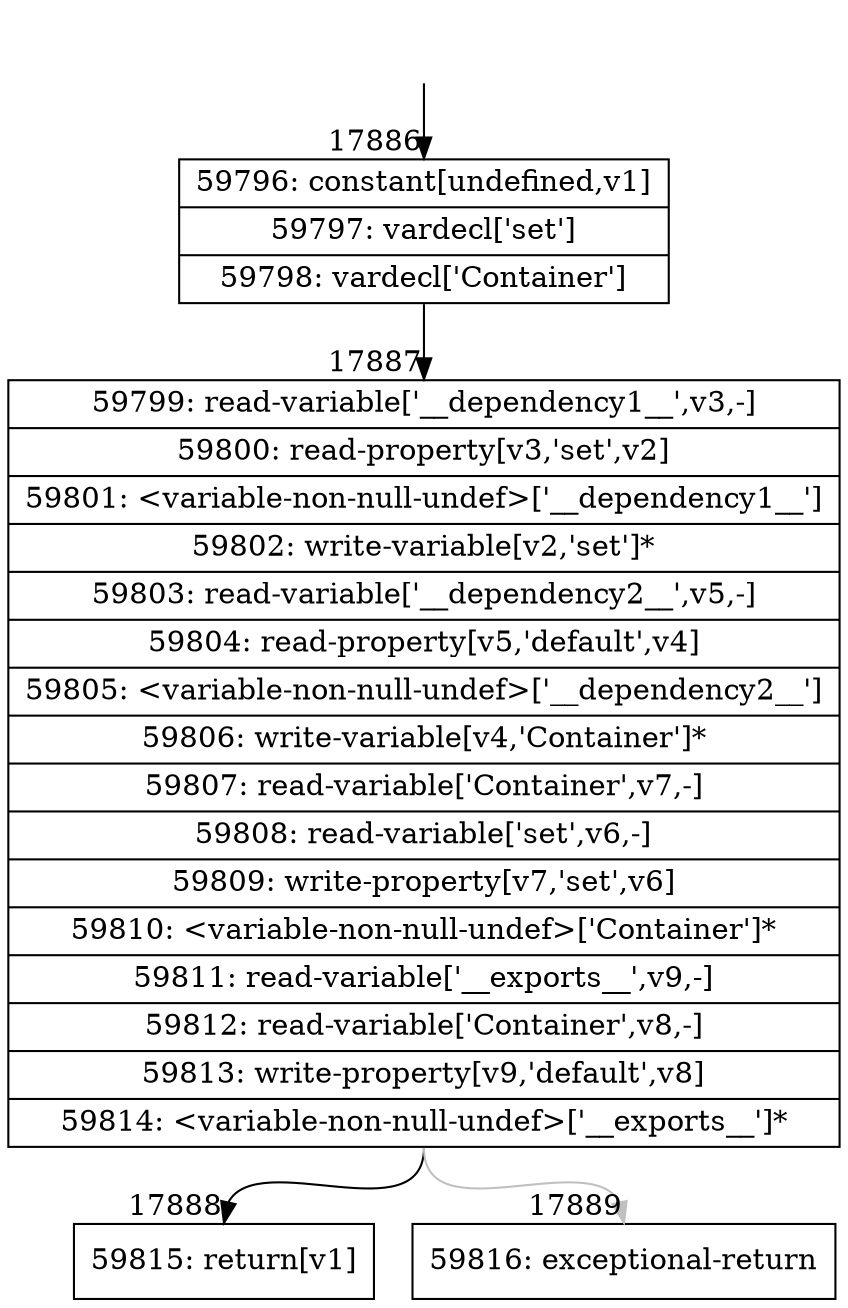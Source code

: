 digraph {
rankdir="TD"
BB_entry1542[shape=none,label=""];
BB_entry1542 -> BB17886 [tailport=s, headport=n, headlabel="    17886"]
BB17886 [shape=record label="{59796: constant[undefined,v1]|59797: vardecl['set']|59798: vardecl['Container']}" ] 
BB17886 -> BB17887 [tailport=s, headport=n, headlabel="      17887"]
BB17887 [shape=record label="{59799: read-variable['__dependency1__',v3,-]|59800: read-property[v3,'set',v2]|59801: \<variable-non-null-undef\>['__dependency1__']|59802: write-variable[v2,'set']*|59803: read-variable['__dependency2__',v5,-]|59804: read-property[v5,'default',v4]|59805: \<variable-non-null-undef\>['__dependency2__']|59806: write-variable[v4,'Container']*|59807: read-variable['Container',v7,-]|59808: read-variable['set',v6,-]|59809: write-property[v7,'set',v6]|59810: \<variable-non-null-undef\>['Container']*|59811: read-variable['__exports__',v9,-]|59812: read-variable['Container',v8,-]|59813: write-property[v9,'default',v8]|59814: \<variable-non-null-undef\>['__exports__']*}" ] 
BB17887 -> BB17888 [tailport=s, headport=n, headlabel="      17888"]
BB17887 -> BB17889 [tailport=s, headport=n, color=gray, headlabel="      17889"]
BB17888 [shape=record label="{59815: return[v1]}" ] 
BB17889 [shape=record label="{59816: exceptional-return}" ] 
//#$~ 33535
}
